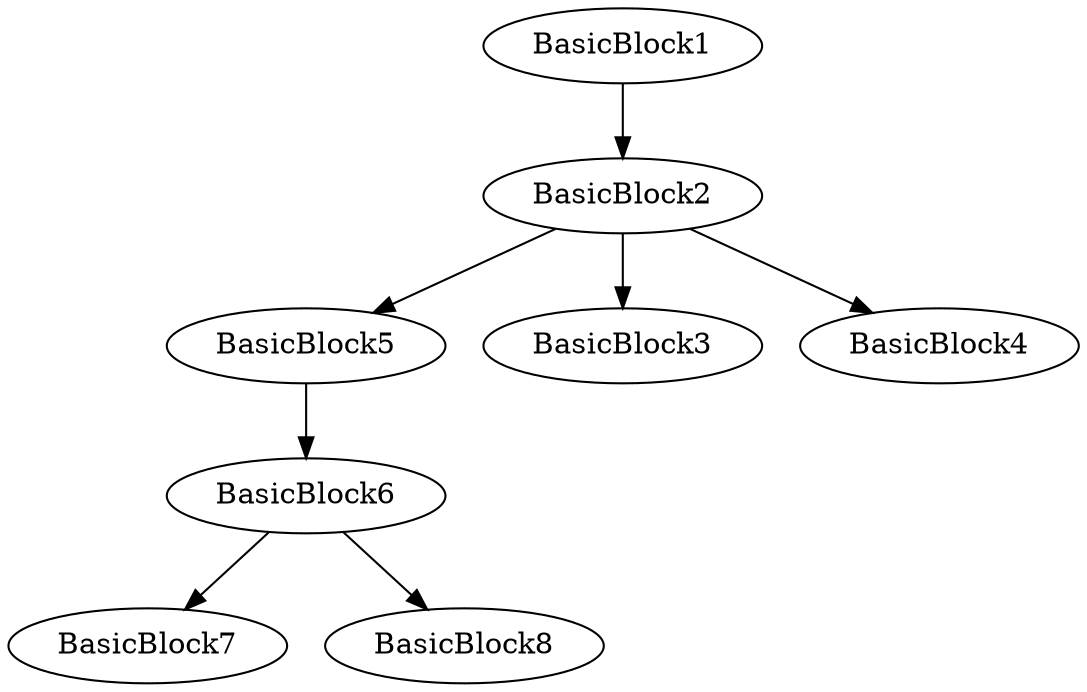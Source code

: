 digraph{
BasicBlock5 -> BasicBlock6
BasicBlock6 -> BasicBlock7
BasicBlock6 -> BasicBlock8
BasicBlock2 -> BasicBlock3
BasicBlock2 -> BasicBlock5
BasicBlock2 -> BasicBlock4
BasicBlock1 -> BasicBlock2
}
